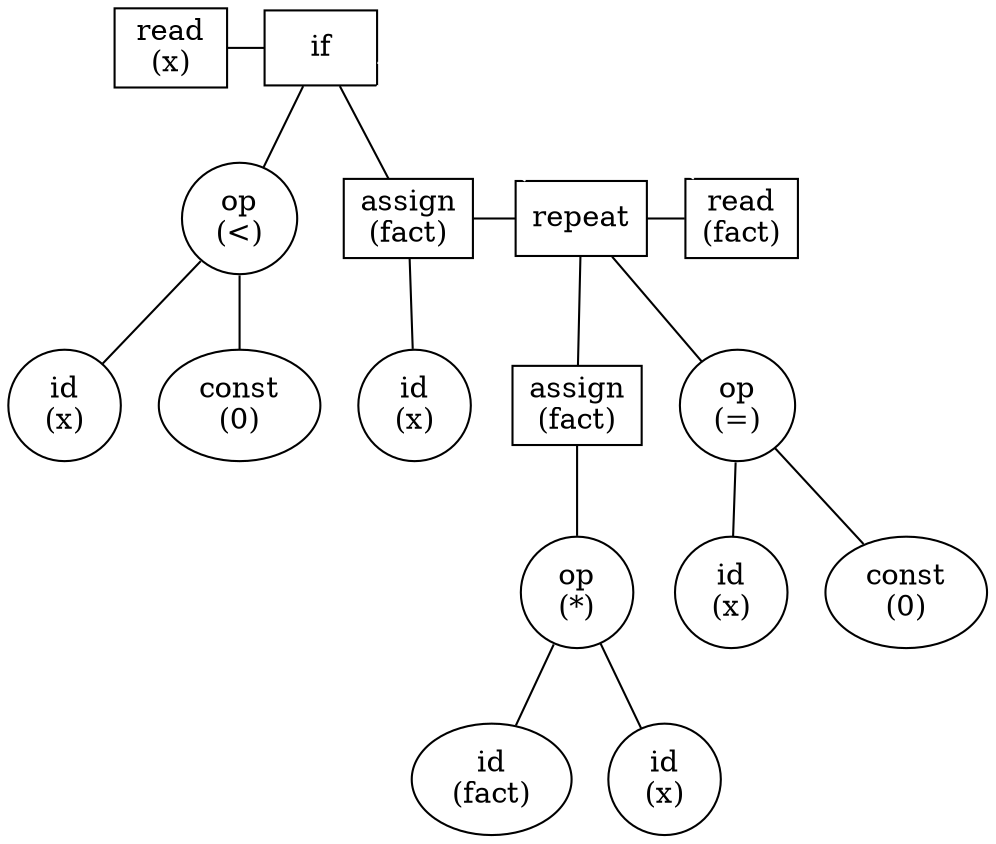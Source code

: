 graph {
	overlap=false splines=true
	{
		rank=same
		node [shape=box]
		0 [label="read
(x)"]
		node [shape=box]
		3 [label=if]
		0 -- 3 [constraint=false]
	}
	{
		rank=same
		node [shape=ellipse]
		5 [label="op
(<)"]
		node [shape=box]
		10 [label="assign
(fact)"]
		node [shape=box]
		13 [label=repeat]
		node [shape=box]
		26 [label="read
(fact)"]
		10 -- 13 [constraint=false]
		13 -- 26 [constraint=false]
	}
	3 -- 5
	3 -- 10
	3 -- 13 [color=white constraint=false]
	3 -- 26 [color=white constraint=false]
	{
		rank=same
		node [shape=ellipse]
		4 [label="id
(x)"]
		node [shape=ellipse]
		6 [label="const
(0)"]
	}
	5 -- 4
	5 -- 6
	{
		rank=same
		node [shape=ellipse]
		11 [label="id
(x)"]
	}
	10 -- 11
	{
		rank=same
		node [shape=box]
		16 [label="assign
(fact)"]
		node [shape=ellipse]
		23 [label="op
(=)"]
	}
	13 -- 16
	13 -- 23
	{
		rank=same
		node [shape=ellipse]
		18 [label="op
(*)"]
	}
	16 -- 18
	{
		rank=same
		node [shape=ellipse]
		17 [label="id
(fact)"]
		node [shape=ellipse]
		19 [label="id
(x)"]
	}
	18 -- 17
	18 -- 19
	{
		rank=same
		node [shape=ellipse]
		22 [label="id
(x)"]
		node [shape=ellipse]
		24 [label="const
(0)"]
	}
	23 -- 22
	23 -- 24
}
